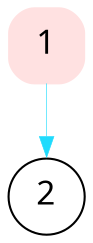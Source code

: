 
digraph G {
node [ fontname="Terminus", fontsize=16, width=0.5, height=0.5 ];

1 -> 2 [color="#1FDBFD", style="setlinewidth(0.3)" ];

/* Node attributes */

1 [ color="#ffe1e1", shape="box", style="filled,rounded", fillcolor="#ffe1e1", URL="/p/denethor/t/1", tooltip="REOPEN -  One problem with the precedence specifier techniq...", target="_top" ];


2 [ color="black", shape="ellipse", style="filled,rounded", fillcolor="white", URL="", tooltip="2", target="_top" ];

}

